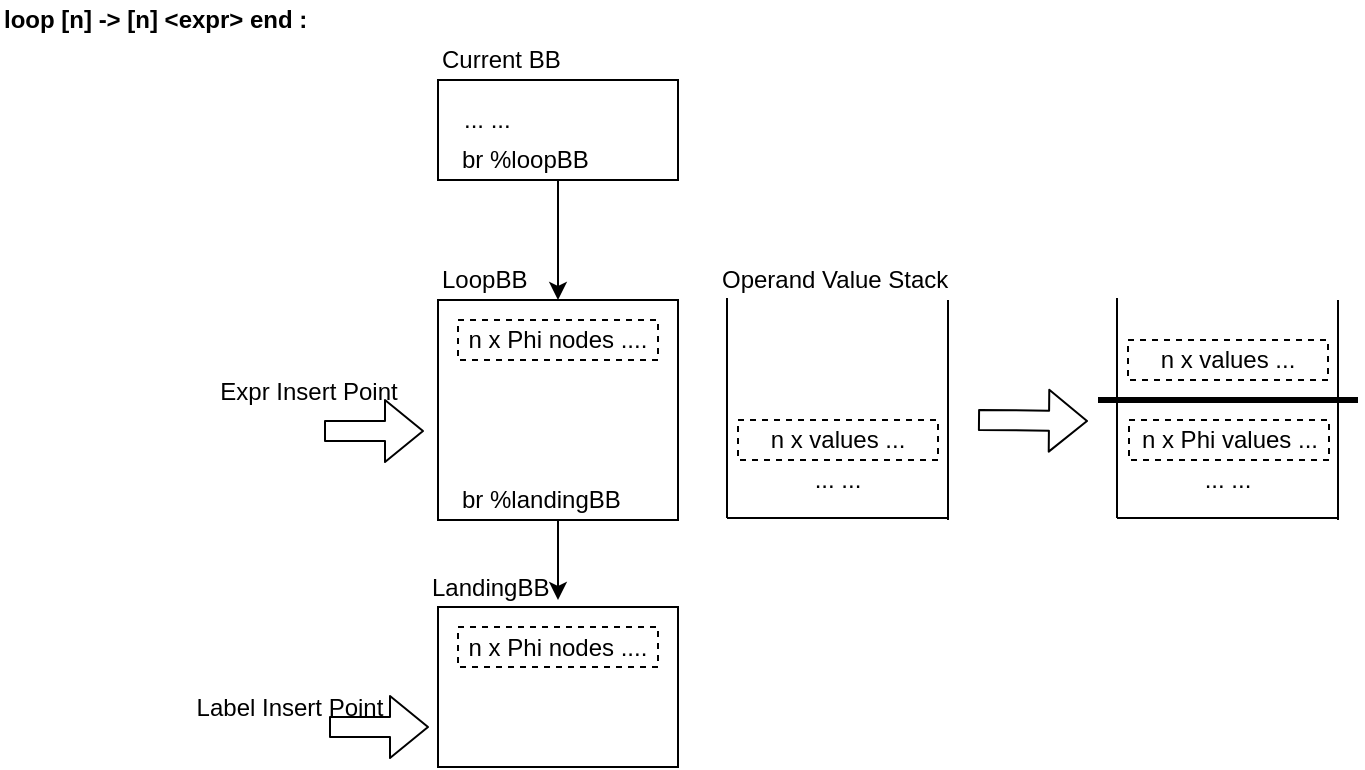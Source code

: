 <mxfile version="14.6.11" type="device"><diagram id="2bsV1Qi3l1QF7f-Y_1pT" name="Page-1"><mxGraphModel dx="1406" dy="793" grid="1" gridSize="10" guides="1" tooltips="1" connect="1" arrows="1" fold="1" page="1" pageScale="1" pageWidth="850" pageHeight="1100" math="0" shadow="0"><root><mxCell id="0"/><mxCell id="1" parent="0"/><mxCell id="afwbvgh2nHlXNiYGbyCt-3" value="" style="edgeStyle=orthogonalEdgeStyle;rounded=0;orthogonalLoop=1;jettySize=auto;html=1;" edge="1" parent="1" source="avVhNEDF-hESPtLEozEc-9" target="avVhNEDF-hESPtLEozEc-39"><mxGeometry relative="1" as="geometry"/></mxCell><mxCell id="avVhNEDF-hESPtLEozEc-9" value="" style="rounded=0;whiteSpace=wrap;html=1;align=left;" parent="1" vertex="1"><mxGeometry x="260" y="400" width="120" height="50" as="geometry"/></mxCell><mxCell id="avVhNEDF-hESPtLEozEc-10" value="&lt;div align=&quot;left&quot;&gt;Current BB&lt;/div&gt;" style="text;html=1;strokeColor=none;fillColor=none;align=left;verticalAlign=middle;whiteSpace=wrap;rounded=0;" parent="1" vertex="1"><mxGeometry x="260" y="380" width="120" height="20" as="geometry"/></mxCell><mxCell id="avVhNEDF-hESPtLEozEc-11" value="&lt;div align=&quot;left&quot;&gt;... ...&lt;br&gt;&lt;/div&gt;" style="text;html=1;strokeColor=none;fillColor=none;align=left;verticalAlign=middle;whiteSpace=wrap;rounded=0;dashed=1;" parent="1" vertex="1"><mxGeometry x="271" y="410" width="90" height="20" as="geometry"/></mxCell><mxCell id="avVhNEDF-hESPtLEozEc-12" value="" style="rounded=0;whiteSpace=wrap;html=1;align=left;" parent="1" vertex="1"><mxGeometry x="260" y="663.5" width="120" height="80" as="geometry"/></mxCell><mxCell id="avVhNEDF-hESPtLEozEc-14" value="" style="shape=flexArrow;endArrow=classic;html=1;" parent="1" edge="1"><mxGeometry width="50" height="50" relative="1" as="geometry"><mxPoint x="205.5" y="723.5" as="sourcePoint"/><mxPoint x="255.5" y="723.5" as="targetPoint"/></mxGeometry></mxCell><mxCell id="avVhNEDF-hESPtLEozEc-15" value="Label Insert Point" style="text;html=1;strokeColor=none;fillColor=none;align=center;verticalAlign=middle;whiteSpace=wrap;rounded=0;dashed=1;" parent="1" vertex="1"><mxGeometry x="135.5" y="703.5" width="100" height="20" as="geometry"/></mxCell><mxCell id="avVhNEDF-hESPtLEozEc-16" value="&lt;b&gt;loop [n] -&amp;gt; [n] &amp;lt;expr&amp;gt; end :&lt;br&gt;&lt;/b&gt;" style="text;html=1;strokeColor=none;fillColor=none;align=left;verticalAlign=middle;whiteSpace=wrap;rounded=0;dashed=1;" parent="1" vertex="1"><mxGeometry x="41" y="360" width="309" height="20" as="geometry"/></mxCell><mxCell id="avVhNEDF-hESPtLEozEc-29" value="br %loopBB" style="text;html=1;strokeColor=none;fillColor=none;align=left;verticalAlign=middle;whiteSpace=wrap;rounded=0;dashed=1;" parent="1" vertex="1"><mxGeometry x="270" y="430" width="90" height="20" as="geometry"/></mxCell><mxCell id="avVhNEDF-hESPtLEozEc-35" value="n x Phi nodes ...." style="rounded=0;whiteSpace=wrap;html=1;dashed=1;align=center;" parent="1" vertex="1"><mxGeometry x="270" y="673.5" width="100" height="20" as="geometry"/></mxCell><mxCell id="afwbvgh2nHlXNiYGbyCt-6" value="" style="edgeStyle=orthogonalEdgeStyle;rounded=0;orthogonalLoop=1;jettySize=auto;html=1;" edge="1" parent="1" source="avVhNEDF-hESPtLEozEc-39"><mxGeometry relative="1" as="geometry"><mxPoint x="320" y="660" as="targetPoint"/></mxGeometry></mxCell><mxCell id="avVhNEDF-hESPtLEozEc-39" value="" style="rounded=0;whiteSpace=wrap;html=1;align=left;" parent="1" vertex="1"><mxGeometry x="260" y="510" width="120" height="110" as="geometry"/></mxCell><mxCell id="avVhNEDF-hESPtLEozEc-40" value="LoopBB" style="text;html=1;strokeColor=none;fillColor=none;align=left;verticalAlign=middle;whiteSpace=wrap;rounded=0;" parent="1" vertex="1"><mxGeometry x="260" y="490" width="120" height="20" as="geometry"/></mxCell><mxCell id="avVhNEDF-hESPtLEozEc-44" value="" style="shape=flexArrow;endArrow=classic;html=1;" parent="1" edge="1"><mxGeometry width="50" height="50" relative="1" as="geometry"><mxPoint x="203" y="575.5" as="sourcePoint"/><mxPoint x="253" y="575.5" as="targetPoint"/></mxGeometry></mxCell><mxCell id="avVhNEDF-hESPtLEozEc-45" value="Expr Insert Point" style="text;html=1;strokeColor=none;fillColor=none;align=center;verticalAlign=middle;whiteSpace=wrap;rounded=0;dashed=1;" parent="1" vertex="1"><mxGeometry x="133" y="545.5" width="125" height="20" as="geometry"/></mxCell><mxCell id="avVhNEDF-hESPtLEozEc-46" value="" style="endArrow=none;html=1;" parent="1" edge="1"><mxGeometry width="50" height="50" relative="1" as="geometry"><mxPoint x="404.5" y="619" as="sourcePoint"/><mxPoint x="404.5" y="509" as="targetPoint"/></mxGeometry></mxCell><mxCell id="avVhNEDF-hESPtLEozEc-47" value="" style="endArrow=none;html=1;" parent="1" edge="1"><mxGeometry width="50" height="50" relative="1" as="geometry"><mxPoint x="515" y="620" as="sourcePoint"/><mxPoint x="515" y="510" as="targetPoint"/></mxGeometry></mxCell><mxCell id="avVhNEDF-hESPtLEozEc-48" value="" style="endArrow=none;html=1;" parent="1" edge="1"><mxGeometry width="50" height="50" relative="1" as="geometry"><mxPoint x="404.5" y="619" as="sourcePoint"/><mxPoint x="515" y="619" as="targetPoint"/></mxGeometry></mxCell><mxCell id="avVhNEDF-hESPtLEozEc-49" value="Operand Value Stack" style="text;html=1;strokeColor=none;fillColor=none;align=left;verticalAlign=middle;whiteSpace=wrap;rounded=0;" parent="1" vertex="1"><mxGeometry x="400" y="490" width="120" height="20" as="geometry"/></mxCell><mxCell id="avVhNEDF-hESPtLEozEc-50" value="&lt;div&gt;... ...&lt;br&gt;&lt;/div&gt;" style="text;html=1;strokeColor=none;fillColor=none;align=center;verticalAlign=middle;whiteSpace=wrap;rounded=0;dashed=1;" parent="1" vertex="1"><mxGeometry x="415" y="590" width="90" height="20" as="geometry"/></mxCell><mxCell id="avVhNEDF-hESPtLEozEc-51" value="n x values ..." style="rounded=0;whiteSpace=wrap;html=1;dashed=1;align=center;" parent="1" vertex="1"><mxGeometry x="410" y="570" width="100" height="20" as="geometry"/></mxCell><mxCell id="avVhNEDF-hESPtLEozEc-60" value="" style="endArrow=none;html=1;" parent="1" edge="1"><mxGeometry width="50" height="50" relative="1" as="geometry"><mxPoint x="599.5" y="619" as="sourcePoint"/><mxPoint x="599.5" y="509" as="targetPoint"/></mxGeometry></mxCell><mxCell id="avVhNEDF-hESPtLEozEc-61" value="" style="endArrow=none;html=1;" parent="1" edge="1"><mxGeometry width="50" height="50" relative="1" as="geometry"><mxPoint x="710" y="620" as="sourcePoint"/><mxPoint x="710" y="510" as="targetPoint"/></mxGeometry></mxCell><mxCell id="avVhNEDF-hESPtLEozEc-62" value="" style="endArrow=none;html=1;" parent="1" edge="1"><mxGeometry width="50" height="50" relative="1" as="geometry"><mxPoint x="599.5" y="619" as="sourcePoint"/><mxPoint x="710" y="619" as="targetPoint"/></mxGeometry></mxCell><mxCell id="avVhNEDF-hESPtLEozEc-63" value="&lt;div&gt;... ...&lt;br&gt;&lt;/div&gt;" style="text;html=1;strokeColor=none;fillColor=none;align=center;verticalAlign=middle;whiteSpace=wrap;rounded=0;dashed=1;" parent="1" vertex="1"><mxGeometry x="610" y="590" width="90" height="20" as="geometry"/></mxCell><mxCell id="avVhNEDF-hESPtLEozEc-64" value="" style="endArrow=none;html=1;strokeWidth=3;" parent="1" edge="1"><mxGeometry width="50" height="50" relative="1" as="geometry"><mxPoint x="590" y="560" as="sourcePoint"/><mxPoint x="720" y="560" as="targetPoint"/></mxGeometry></mxCell><mxCell id="avVhNEDF-hESPtLEozEc-65" value="n x Phi values ..." style="rounded=0;whiteSpace=wrap;html=1;dashed=1;align=center;" parent="1" vertex="1"><mxGeometry x="605.5" y="570" width="100" height="20" as="geometry"/></mxCell><mxCell id="avVhNEDF-hESPtLEozEc-66" value="n x values ..." style="rounded=0;whiteSpace=wrap;html=1;dashed=1;align=center;" parent="1" vertex="1"><mxGeometry x="605" y="530" width="100" height="20" as="geometry"/></mxCell><mxCell id="afwbvgh2nHlXNiYGbyCt-4" value="n x Phi nodes ...." style="rounded=0;whiteSpace=wrap;html=1;dashed=1;align=center;" vertex="1" parent="1"><mxGeometry x="270" y="520" width="100" height="20" as="geometry"/></mxCell><mxCell id="afwbvgh2nHlXNiYGbyCt-5" value="br %landingBB" style="text;html=1;strokeColor=none;fillColor=none;align=left;verticalAlign=middle;whiteSpace=wrap;rounded=0;dashed=1;" vertex="1" parent="1"><mxGeometry x="270" y="600" width="90" height="20" as="geometry"/></mxCell><mxCell id="afwbvgh2nHlXNiYGbyCt-7" value="LandingBB" style="text;html=1;strokeColor=none;fillColor=none;align=left;verticalAlign=middle;whiteSpace=wrap;rounded=0;" vertex="1" parent="1"><mxGeometry x="255" y="643.5" width="120" height="20" as="geometry"/></mxCell><mxCell id="afwbvgh2nHlXNiYGbyCt-8" value="" style="shape=flexArrow;endArrow=classic;html=1;" edge="1" parent="1"><mxGeometry width="50" height="50" relative="1" as="geometry"><mxPoint x="530" y="570" as="sourcePoint"/><mxPoint x="585" y="570.5" as="targetPoint"/></mxGeometry></mxCell></root></mxGraphModel></diagram></mxfile>